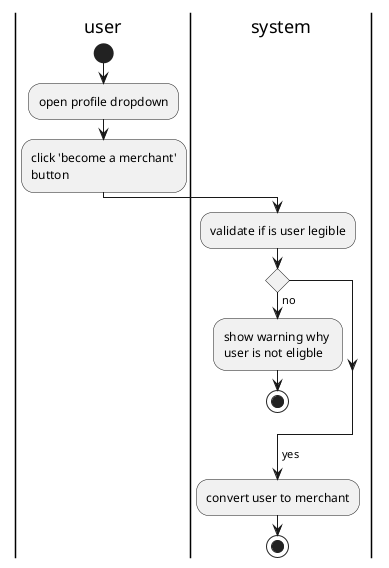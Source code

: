 @startuml become a merchant

|user|
start
:open profile dropdown;
:click 'become a merchant'\nbutton;
|system|
:validate if is user legible;
if() then (no)
    :show warning why \nuser is not eligble;
    stop;
endif
-> yes;
:convert user to merchant;
stop

@enduml